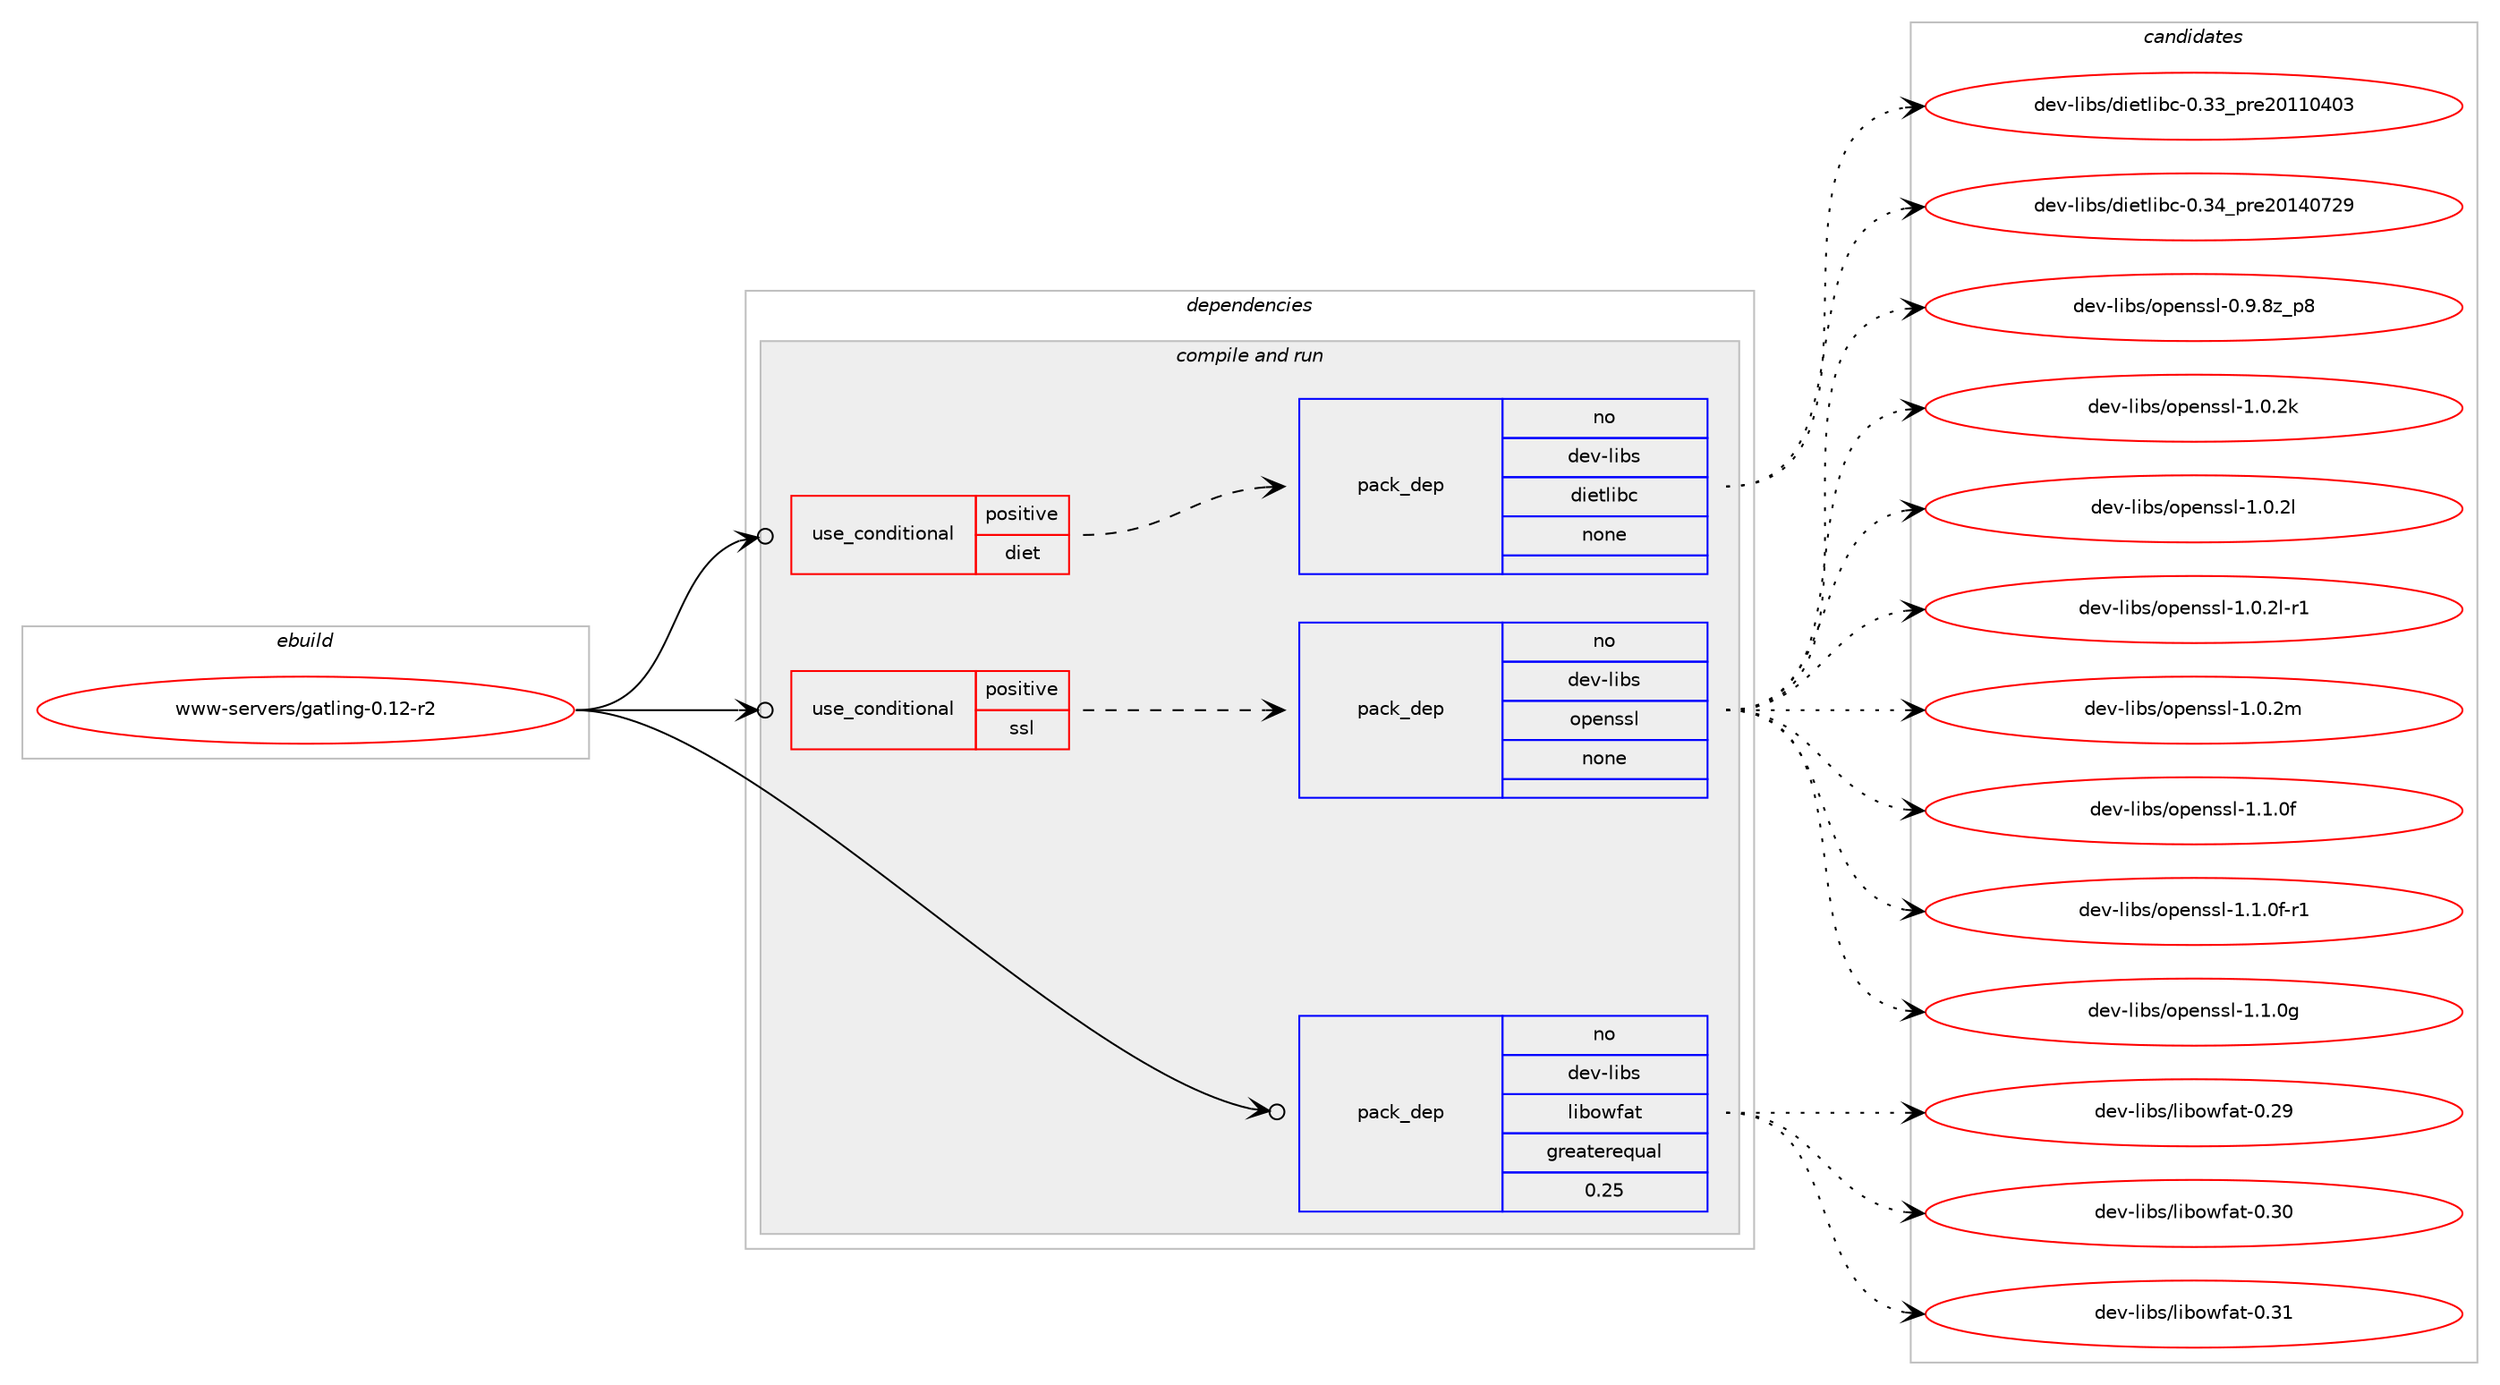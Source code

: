 digraph prolog {

# *************
# Graph options
# *************

newrank=true;
concentrate=true;
compound=true;
graph [rankdir=LR,fontname=Helvetica,fontsize=10,ranksep=1.5];#, ranksep=2.5, nodesep=0.2];
edge  [arrowhead=vee];
node  [fontname=Helvetica,fontsize=10];

# **********
# The ebuild
# **********

subgraph cluster_leftcol {
color=gray;
rank=same;
label=<<i>ebuild</i>>;
id [label="www-servers/gatling-0.12-r2", color=red, width=4, href="../www-servers/gatling-0.12-r2.svg"];
}

# ****************
# The dependencies
# ****************

subgraph cluster_midcol {
color=gray;
label=<<i>dependencies</i>>;
subgraph cluster_compile {
fillcolor="#eeeeee";
style=filled;
label=<<i>compile</i>>;
}
subgraph cluster_compileandrun {
fillcolor="#eeeeee";
style=filled;
label=<<i>compile and run</i>>;
subgraph cond120556 {
dependency506675 [label=<<TABLE BORDER="0" CELLBORDER="1" CELLSPACING="0" CELLPADDING="4"><TR><TD ROWSPAN="3" CELLPADDING="10">use_conditional</TD></TR><TR><TD>positive</TD></TR><TR><TD>diet</TD></TR></TABLE>>, shape=none, color=red];
subgraph pack376820 {
dependency506676 [label=<<TABLE BORDER="0" CELLBORDER="1" CELLSPACING="0" CELLPADDING="4" WIDTH="220"><TR><TD ROWSPAN="6" CELLPADDING="30">pack_dep</TD></TR><TR><TD WIDTH="110">no</TD></TR><TR><TD>dev-libs</TD></TR><TR><TD>dietlibc</TD></TR><TR><TD>none</TD></TR><TR><TD></TD></TR></TABLE>>, shape=none, color=blue];
}
dependency506675:e -> dependency506676:w [weight=20,style="dashed",arrowhead="vee"];
}
id:e -> dependency506675:w [weight=20,style="solid",arrowhead="odotvee"];
subgraph cond120557 {
dependency506677 [label=<<TABLE BORDER="0" CELLBORDER="1" CELLSPACING="0" CELLPADDING="4"><TR><TD ROWSPAN="3" CELLPADDING="10">use_conditional</TD></TR><TR><TD>positive</TD></TR><TR><TD>ssl</TD></TR></TABLE>>, shape=none, color=red];
subgraph pack376821 {
dependency506678 [label=<<TABLE BORDER="0" CELLBORDER="1" CELLSPACING="0" CELLPADDING="4" WIDTH="220"><TR><TD ROWSPAN="6" CELLPADDING="30">pack_dep</TD></TR><TR><TD WIDTH="110">no</TD></TR><TR><TD>dev-libs</TD></TR><TR><TD>openssl</TD></TR><TR><TD>none</TD></TR><TR><TD></TD></TR></TABLE>>, shape=none, color=blue];
}
dependency506677:e -> dependency506678:w [weight=20,style="dashed",arrowhead="vee"];
}
id:e -> dependency506677:w [weight=20,style="solid",arrowhead="odotvee"];
subgraph pack376822 {
dependency506679 [label=<<TABLE BORDER="0" CELLBORDER="1" CELLSPACING="0" CELLPADDING="4" WIDTH="220"><TR><TD ROWSPAN="6" CELLPADDING="30">pack_dep</TD></TR><TR><TD WIDTH="110">no</TD></TR><TR><TD>dev-libs</TD></TR><TR><TD>libowfat</TD></TR><TR><TD>greaterequal</TD></TR><TR><TD>0.25</TD></TR></TABLE>>, shape=none, color=blue];
}
id:e -> dependency506679:w [weight=20,style="solid",arrowhead="odotvee"];
}
subgraph cluster_run {
fillcolor="#eeeeee";
style=filled;
label=<<i>run</i>>;
}
}

# **************
# The candidates
# **************

subgraph cluster_choices {
rank=same;
color=gray;
label=<<i>candidates</i>>;

subgraph choice376820 {
color=black;
nodesep=1;
choice10010111845108105981154710010510111610810598994548465151951121141015048494948524851 [label="dev-libs/dietlibc-0.33_pre20110403", color=red, width=4,href="../dev-libs/dietlibc-0.33_pre20110403.svg"];
choice10010111845108105981154710010510111610810598994548465152951121141015048495248555057 [label="dev-libs/dietlibc-0.34_pre20140729", color=red, width=4,href="../dev-libs/dietlibc-0.34_pre20140729.svg"];
dependency506676:e -> choice10010111845108105981154710010510111610810598994548465151951121141015048494948524851:w [style=dotted,weight="100"];
dependency506676:e -> choice10010111845108105981154710010510111610810598994548465152951121141015048495248555057:w [style=dotted,weight="100"];
}
subgraph choice376821 {
color=black;
nodesep=1;
choice1001011184510810598115471111121011101151151084548465746561229511256 [label="dev-libs/openssl-0.9.8z_p8", color=red, width=4,href="../dev-libs/openssl-0.9.8z_p8.svg"];
choice100101118451081059811547111112101110115115108454946484650107 [label="dev-libs/openssl-1.0.2k", color=red, width=4,href="../dev-libs/openssl-1.0.2k.svg"];
choice100101118451081059811547111112101110115115108454946484650108 [label="dev-libs/openssl-1.0.2l", color=red, width=4,href="../dev-libs/openssl-1.0.2l.svg"];
choice1001011184510810598115471111121011101151151084549464846501084511449 [label="dev-libs/openssl-1.0.2l-r1", color=red, width=4,href="../dev-libs/openssl-1.0.2l-r1.svg"];
choice100101118451081059811547111112101110115115108454946484650109 [label="dev-libs/openssl-1.0.2m", color=red, width=4,href="../dev-libs/openssl-1.0.2m.svg"];
choice100101118451081059811547111112101110115115108454946494648102 [label="dev-libs/openssl-1.1.0f", color=red, width=4,href="../dev-libs/openssl-1.1.0f.svg"];
choice1001011184510810598115471111121011101151151084549464946481024511449 [label="dev-libs/openssl-1.1.0f-r1", color=red, width=4,href="../dev-libs/openssl-1.1.0f-r1.svg"];
choice100101118451081059811547111112101110115115108454946494648103 [label="dev-libs/openssl-1.1.0g", color=red, width=4,href="../dev-libs/openssl-1.1.0g.svg"];
dependency506678:e -> choice1001011184510810598115471111121011101151151084548465746561229511256:w [style=dotted,weight="100"];
dependency506678:e -> choice100101118451081059811547111112101110115115108454946484650107:w [style=dotted,weight="100"];
dependency506678:e -> choice100101118451081059811547111112101110115115108454946484650108:w [style=dotted,weight="100"];
dependency506678:e -> choice1001011184510810598115471111121011101151151084549464846501084511449:w [style=dotted,weight="100"];
dependency506678:e -> choice100101118451081059811547111112101110115115108454946484650109:w [style=dotted,weight="100"];
dependency506678:e -> choice100101118451081059811547111112101110115115108454946494648102:w [style=dotted,weight="100"];
dependency506678:e -> choice1001011184510810598115471111121011101151151084549464946481024511449:w [style=dotted,weight="100"];
dependency506678:e -> choice100101118451081059811547111112101110115115108454946494648103:w [style=dotted,weight="100"];
}
subgraph choice376822 {
color=black;
nodesep=1;
choice10010111845108105981154710810598111119102971164548465057 [label="dev-libs/libowfat-0.29", color=red, width=4,href="../dev-libs/libowfat-0.29.svg"];
choice10010111845108105981154710810598111119102971164548465148 [label="dev-libs/libowfat-0.30", color=red, width=4,href="../dev-libs/libowfat-0.30.svg"];
choice10010111845108105981154710810598111119102971164548465149 [label="dev-libs/libowfat-0.31", color=red, width=4,href="../dev-libs/libowfat-0.31.svg"];
dependency506679:e -> choice10010111845108105981154710810598111119102971164548465057:w [style=dotted,weight="100"];
dependency506679:e -> choice10010111845108105981154710810598111119102971164548465148:w [style=dotted,weight="100"];
dependency506679:e -> choice10010111845108105981154710810598111119102971164548465149:w [style=dotted,weight="100"];
}
}

}
